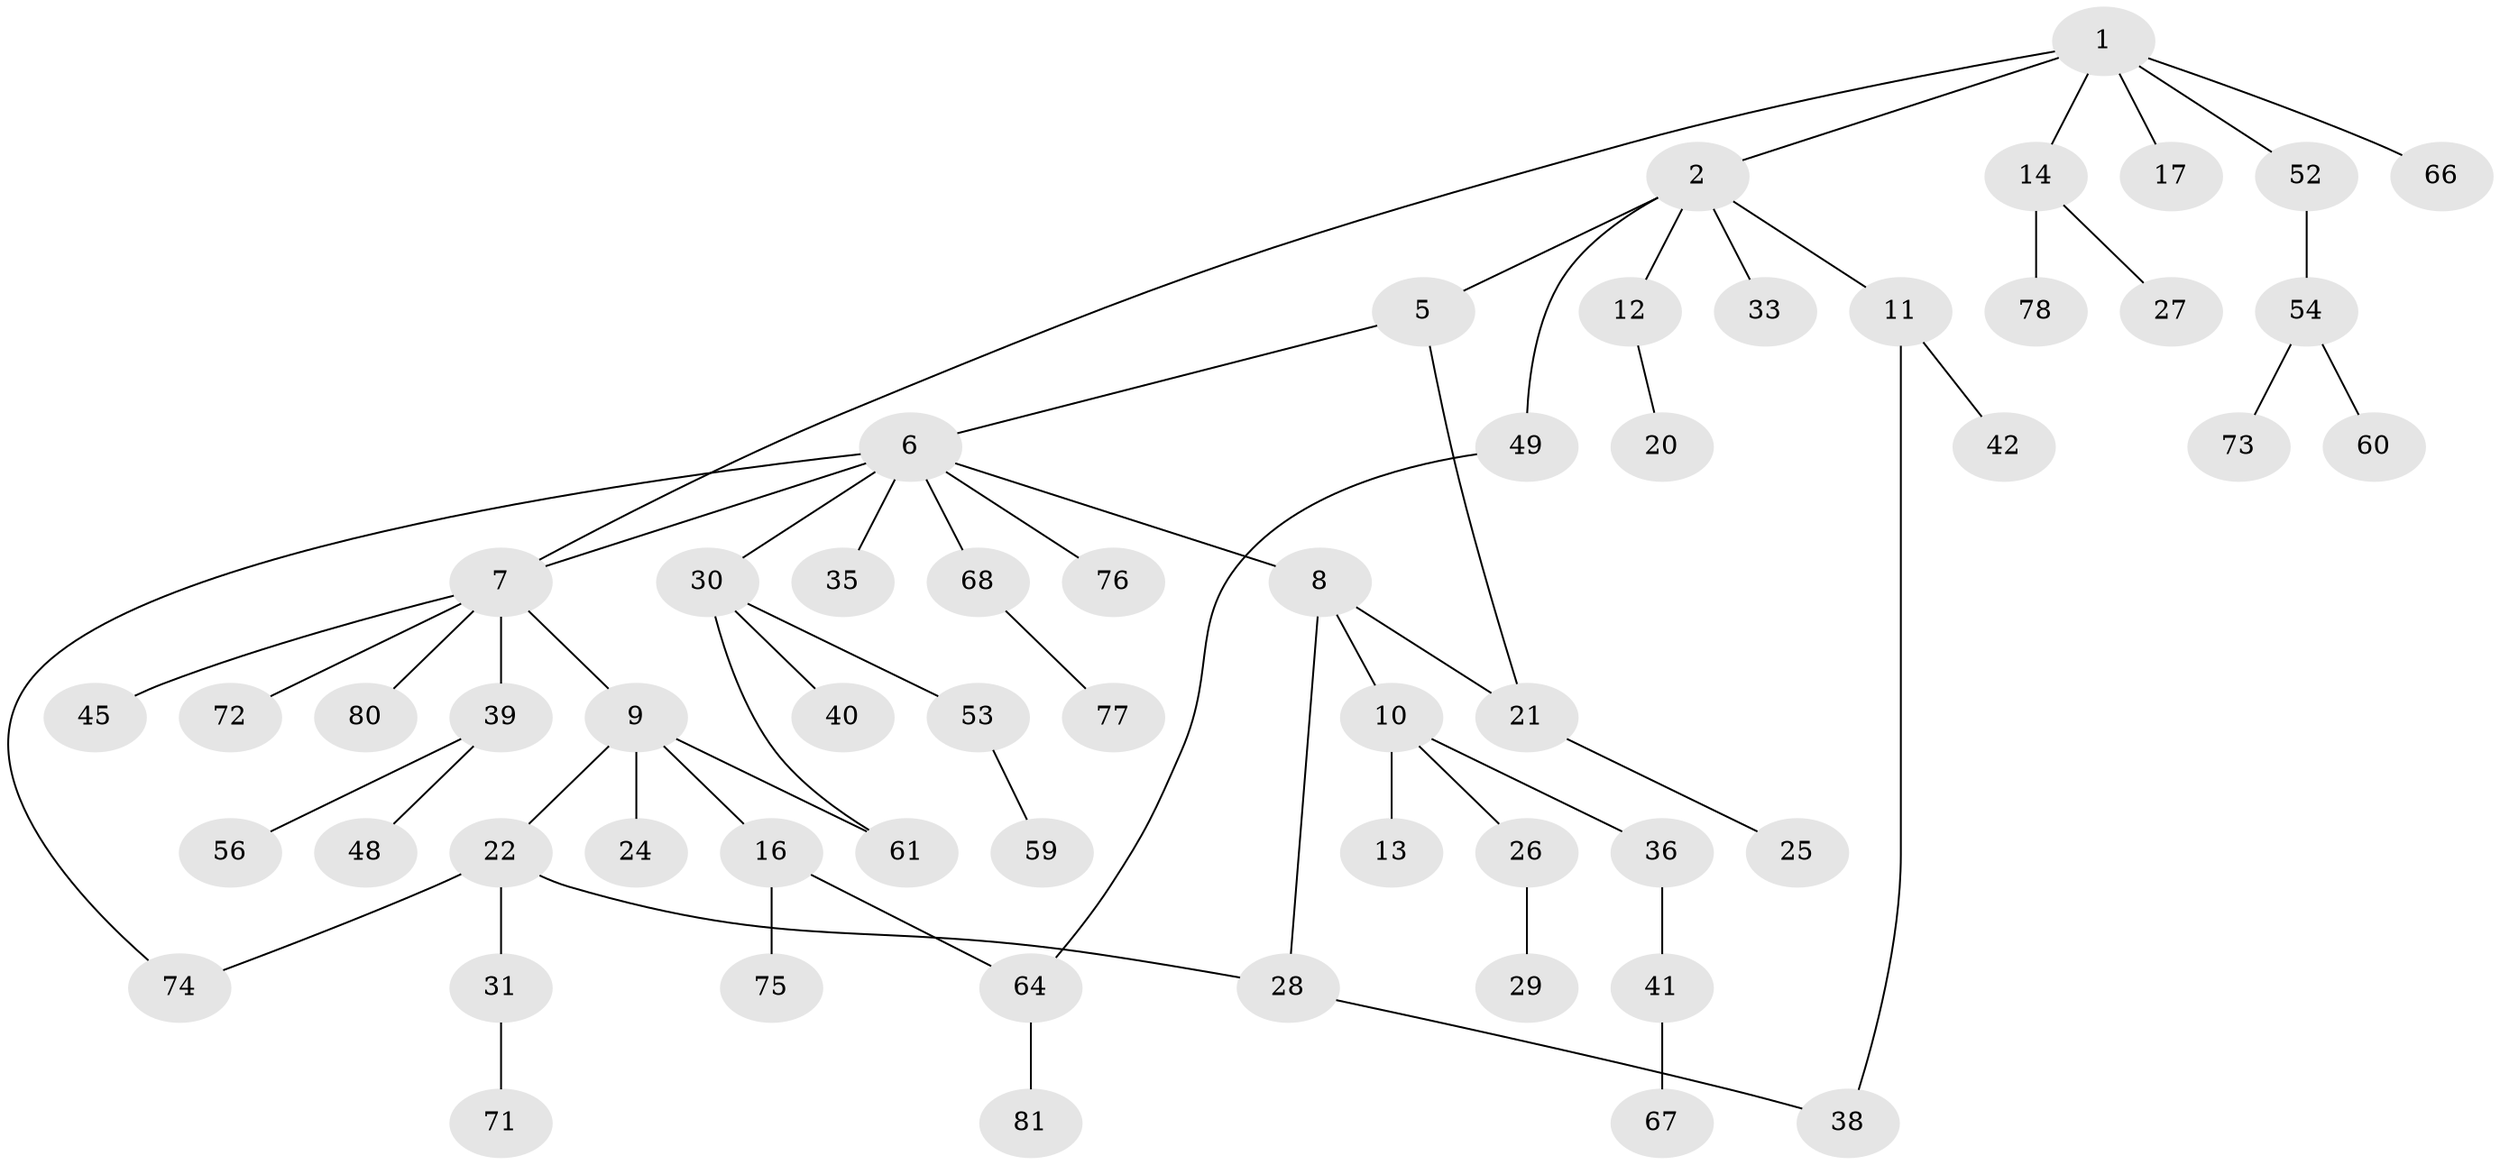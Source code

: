 // Generated by graph-tools (version 1.1) at 2025/23/03/03/25 07:23:31]
// undirected, 57 vertices, 63 edges
graph export_dot {
graph [start="1"]
  node [color=gray90,style=filled];
  1 [super="+3"];
  2 [super="+4"];
  5 [super="+50"];
  6 [super="+15"];
  7 [super="+19"];
  8 [super="+47"];
  9 [super="+23"];
  10 [super="+18"];
  11 [super="+32"];
  12 [super="+44"];
  13 [super="+51"];
  14;
  16;
  17;
  20 [super="+82"];
  21;
  22 [super="+63"];
  24;
  25 [super="+55"];
  26 [super="+37"];
  27;
  28 [super="+46"];
  29;
  30 [super="+34"];
  31 [super="+65"];
  33;
  35;
  36 [super="+69"];
  38 [super="+58"];
  39 [super="+43"];
  40 [super="+62"];
  41 [super="+57"];
  42;
  45;
  48;
  49;
  52;
  53;
  54 [super="+70"];
  56;
  59;
  60;
  61;
  64;
  66;
  67;
  68;
  71;
  72;
  73;
  74 [super="+79"];
  75;
  76;
  77;
  78;
  80;
  81;
  1 -- 2;
  1 -- 14;
  1 -- 17;
  1 -- 66;
  1 -- 7;
  1 -- 52;
  2 -- 5;
  2 -- 11;
  2 -- 12;
  2 -- 49;
  2 -- 33;
  5 -- 6;
  5 -- 21;
  6 -- 7;
  6 -- 8;
  6 -- 30;
  6 -- 35;
  6 -- 74;
  6 -- 68;
  6 -- 76;
  7 -- 9;
  7 -- 39;
  7 -- 80;
  7 -- 72;
  7 -- 45;
  8 -- 10;
  8 -- 28;
  8 -- 21;
  9 -- 16;
  9 -- 22;
  9 -- 24;
  9 -- 61;
  10 -- 13;
  10 -- 26;
  10 -- 36;
  11 -- 42;
  11 -- 38;
  12 -- 20;
  14 -- 27;
  14 -- 78;
  16 -- 64;
  16 -- 75;
  21 -- 25;
  22 -- 31;
  22 -- 74;
  22 -- 28;
  26 -- 29;
  28 -- 38;
  30 -- 53;
  30 -- 40;
  30 -- 61;
  31 -- 71;
  36 -- 41;
  39 -- 48;
  39 -- 56;
  41 -- 67;
  49 -- 64;
  52 -- 54;
  53 -- 59;
  54 -- 60;
  54 -- 73;
  64 -- 81;
  68 -- 77;
}
